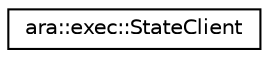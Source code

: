 digraph "Graphical Class Hierarchy"
{
 // LATEX_PDF_SIZE
  edge [fontname="Helvetica",fontsize="10",labelfontname="Helvetica",labelfontsize="10"];
  node [fontname="Helvetica",fontsize="10",shape=record];
  rankdir="LR";
  Node0 [label="ara::exec::StateClient",height=0.2,width=0.4,color="black", fillcolor="white", style="filled",URL="$classara_1_1exec_1_1StateClient.html",tooltip="Class representing connection to Execution Management that is used to request Function Group state tr..."];
}
